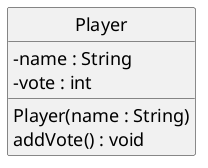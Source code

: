 @startuml
skinparam classAttributeIconSize 0
skinparam monochrome true
skinparam classFontSize 18
skinparam classFontName Menlo
skinparam classAttributeFontSize 18
skinparam classAttributeFontName Menlo
skinparam shadowing false

hide circle

class Player {
- name : String
- vote : int
  Player(name : String)
  addVote() : void
}
@enduml
